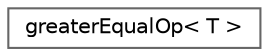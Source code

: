 digraph "Graphical Class Hierarchy"
{
 // LATEX_PDF_SIZE
  bgcolor="transparent";
  edge [fontname=Helvetica,fontsize=10,labelfontname=Helvetica,labelfontsize=10];
  node [fontname=Helvetica,fontsize=10,shape=box,height=0.2,width=0.4];
  rankdir="LR";
  Node0 [id="Node000000",label="greaterEqualOp\< T \>",height=0.2,width=0.4,color="grey40", fillcolor="white", style="filled",URL="$structFoam_1_1greaterEqualOp.html",tooltip=" "];
}
